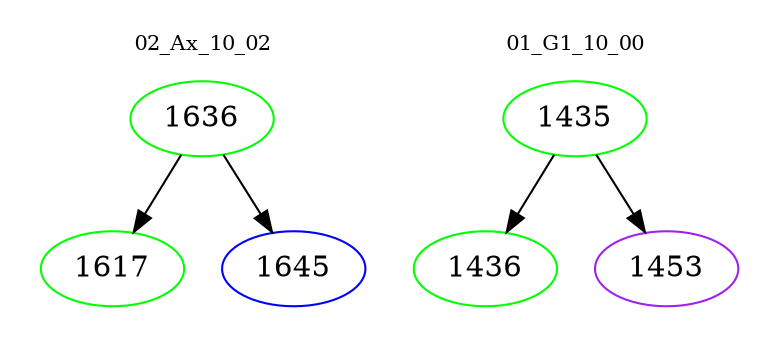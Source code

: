 digraph{
subgraph cluster_0 {
color = white
label = "02_Ax_10_02";
fontsize=10;
T0_1636 [label="1636", color="green"]
T0_1636 -> T0_1617 [color="black"]
T0_1617 [label="1617", color="green"]
T0_1636 -> T0_1645 [color="black"]
T0_1645 [label="1645", color="blue"]
}
subgraph cluster_1 {
color = white
label = "01_G1_10_00";
fontsize=10;
T1_1435 [label="1435", color="green"]
T1_1435 -> T1_1436 [color="black"]
T1_1436 [label="1436", color="green"]
T1_1435 -> T1_1453 [color="black"]
T1_1453 [label="1453", color="purple"]
}
}
